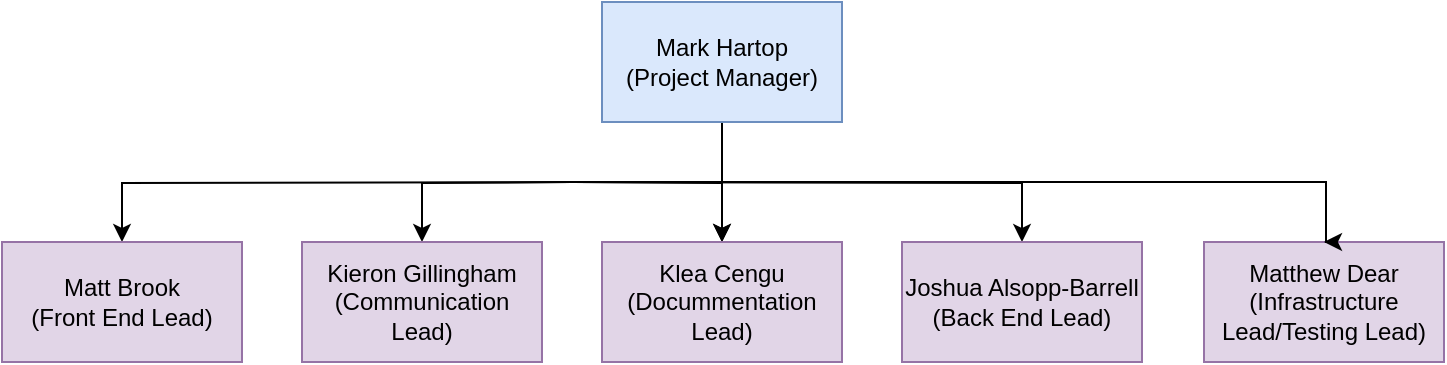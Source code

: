<mxfile version="14.5.1" type="device"><diagram id="lWIV1k4LD6kOrjFCOHZz" name="Page-1"><mxGraphModel dx="1086" dy="806" grid="1" gridSize="10" guides="1" tooltips="1" connect="1" arrows="1" fold="1" page="1" pageScale="1" pageWidth="827" pageHeight="1169" math="0" shadow="0"><root><mxCell id="0"/><mxCell id="1" parent="0"/><mxCell id="I_qMbyZMufkbVO69rVbN-1" value="Matthew Dear&lt;br&gt;(Infrastructure Lead/Testing Lead)" style="rounded=0;whiteSpace=wrap;html=1;fillColor=#e1d5e7;strokeColor=#9673a6;" parent="1" vertex="1"><mxGeometry x="654" y="140" width="120" height="60" as="geometry"/></mxCell><mxCell id="I_qMbyZMufkbVO69rVbN-8" style="edgeStyle=orthogonalEdgeStyle;rounded=0;orthogonalLoop=1;jettySize=auto;html=1;exitX=0.5;exitY=1;exitDx=0;exitDy=0;entryX=0.5;entryY=0;entryDx=0;entryDy=0;" parent="1" target="I_qMbyZMufkbVO69rVbN-4" edge="1"><mxGeometry relative="1" as="geometry"><mxPoint x="338.5" y="110" as="sourcePoint"/></mxGeometry></mxCell><mxCell id="I_qMbyZMufkbVO69rVbN-9" style="edgeStyle=orthogonalEdgeStyle;rounded=0;orthogonalLoop=1;jettySize=auto;html=1;exitX=0.5;exitY=1;exitDx=0;exitDy=0;entryX=0.5;entryY=0;entryDx=0;entryDy=0;" parent="1" target="I_qMbyZMufkbVO69rVbN-5" edge="1"><mxGeometry relative="1" as="geometry"><mxPoint x="338.5" y="110" as="sourcePoint"/></mxGeometry></mxCell><mxCell id="I_qMbyZMufkbVO69rVbN-10" style="edgeStyle=orthogonalEdgeStyle;rounded=0;orthogonalLoop=1;jettySize=auto;html=1;exitX=0.5;exitY=1;exitDx=0;exitDy=0;entryX=0.5;entryY=0;entryDx=0;entryDy=0;" parent="1" target="I_qMbyZMufkbVO69rVbN-6" edge="1"><mxGeometry relative="1" as="geometry"><mxPoint x="338.5" y="110" as="sourcePoint"/></mxGeometry></mxCell><mxCell id="I_qMbyZMufkbVO69rVbN-11" style="edgeStyle=orthogonalEdgeStyle;rounded=0;orthogonalLoop=1;jettySize=auto;html=1;exitX=0.5;exitY=1;exitDx=0;exitDy=0;entryX=0.5;entryY=0;entryDx=0;entryDy=0;" parent="1" target="I_qMbyZMufkbVO69rVbN-3" edge="1"><mxGeometry relative="1" as="geometry"><mxPoint x="338.5" y="110" as="sourcePoint"/></mxGeometry></mxCell><mxCell id="alhuPCPWQzzAFwzs2WzK-1" style="edgeStyle=orthogonalEdgeStyle;rounded=0;orthogonalLoop=1;jettySize=auto;html=1;exitX=0.5;exitY=1;exitDx=0;exitDy=0;entryX=0.5;entryY=0;entryDx=0;entryDy=0;" parent="1" target="I_qMbyZMufkbVO69rVbN-1" edge="1"><mxGeometry relative="1" as="geometry"><mxPoint x="338.5" y="110" as="sourcePoint"/><Array as="points"><mxPoint x="715" y="110"/></Array></mxGeometry></mxCell><mxCell id="alhuPCPWQzzAFwzs2WzK-2" style="edgeStyle=orthogonalEdgeStyle;rounded=0;orthogonalLoop=1;jettySize=auto;html=1;exitX=0.5;exitY=1;exitDx=0;exitDy=0;entryX=0.5;entryY=0;entryDx=0;entryDy=0;" parent="1" source="I_qMbyZMufkbVO69rVbN-2" target="I_qMbyZMufkbVO69rVbN-5" edge="1"><mxGeometry relative="1" as="geometry"/></mxCell><mxCell id="I_qMbyZMufkbVO69rVbN-2" value="Mark Hartop&lt;br&gt;(Project Manager)" style="rounded=0;whiteSpace=wrap;html=1;fillColor=#dae8fc;strokeColor=#6c8ebf;" parent="1" vertex="1"><mxGeometry x="353" y="20" width="120" height="60" as="geometry"/></mxCell><mxCell id="I_qMbyZMufkbVO69rVbN-3" value="Matt Brook&lt;br&gt;(Front End Lead)" style="rounded=0;whiteSpace=wrap;html=1;fillColor=#e1d5e7;strokeColor=#9673a6;" parent="1" vertex="1"><mxGeometry x="53" y="140" width="120" height="60" as="geometry"/></mxCell><mxCell id="I_qMbyZMufkbVO69rVbN-4" value="Kieron Gillingham&lt;br&gt;(Communication Lead)" style="rounded=0;whiteSpace=wrap;html=1;fillColor=#e1d5e7;strokeColor=#9673a6;" parent="1" vertex="1"><mxGeometry x="203" y="140" width="120" height="60" as="geometry"/></mxCell><mxCell id="I_qMbyZMufkbVO69rVbN-5" value="Klea Cengu&lt;br&gt;(Docummentation Lead)" style="rounded=0;whiteSpace=wrap;html=1;fillColor=#e1d5e7;strokeColor=#9673a6;" parent="1" vertex="1"><mxGeometry x="353" y="140" width="120" height="60" as="geometry"/></mxCell><mxCell id="I_qMbyZMufkbVO69rVbN-6" value="Joshua Alsopp-Barrell&lt;br&gt;(Back End Lead)" style="rounded=0;whiteSpace=wrap;html=1;fillColor=#e1d5e7;strokeColor=#9673a6;" parent="1" vertex="1"><mxGeometry x="503" y="140" width="120" height="60" as="geometry"/></mxCell></root></mxGraphModel></diagram></mxfile>